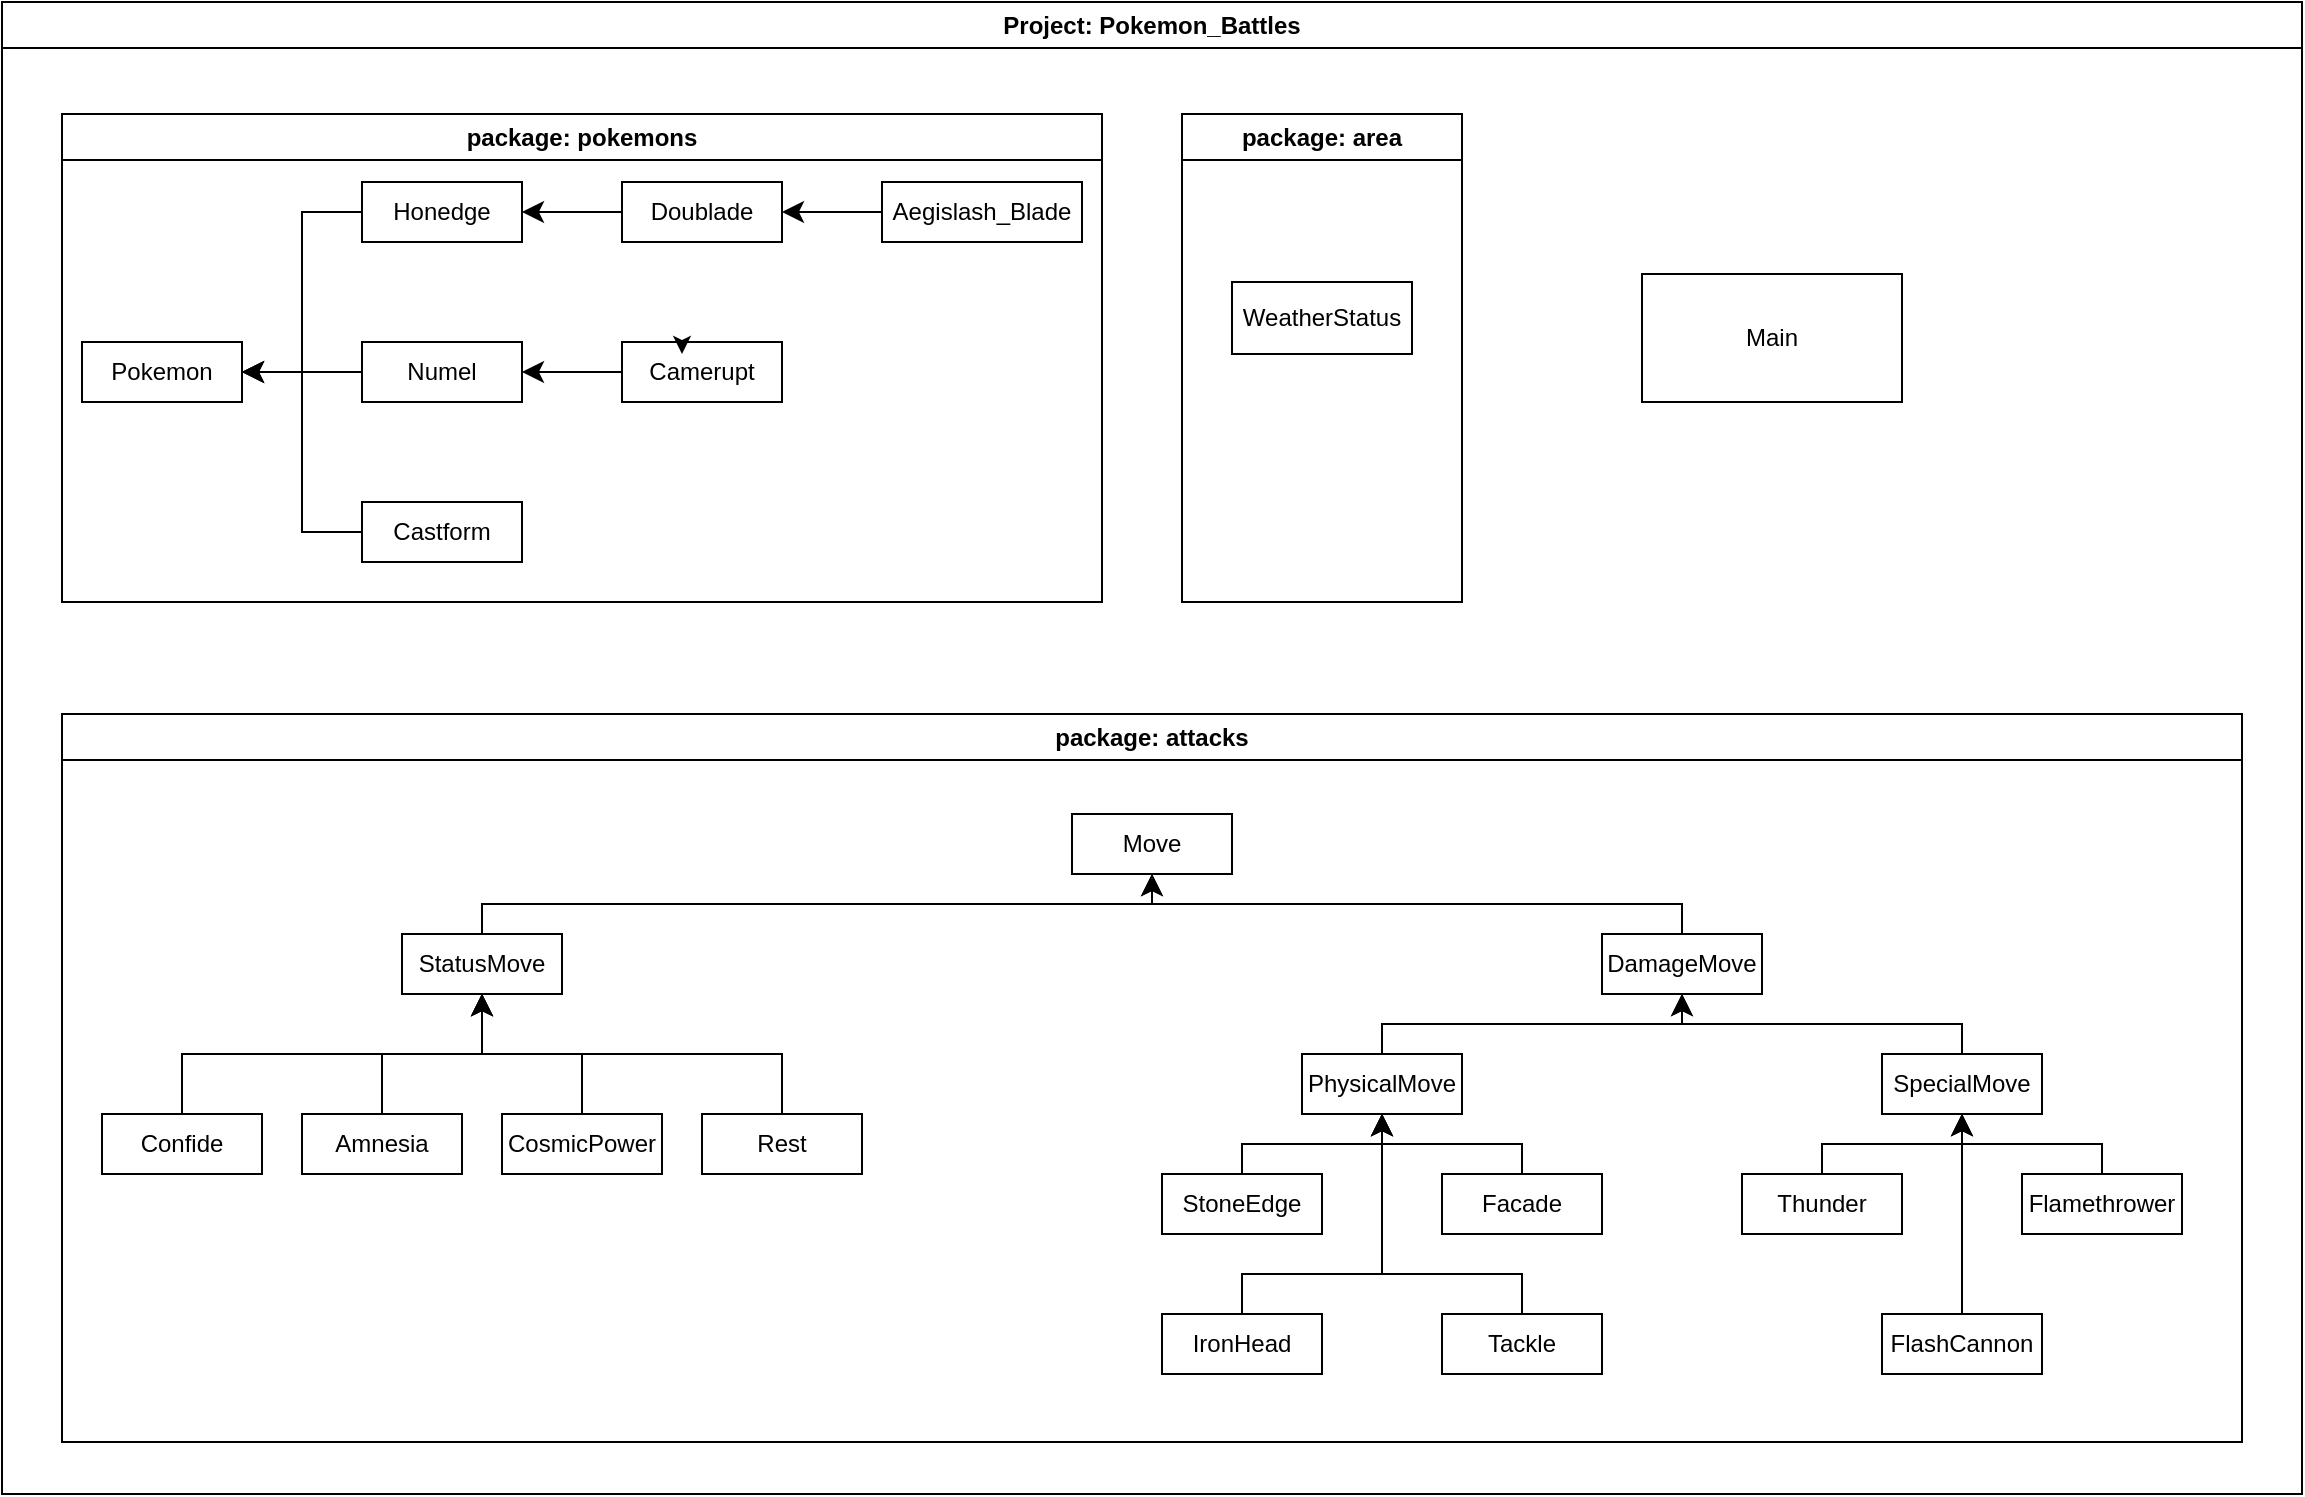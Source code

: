 <mxfile version="22.0.4" type="device">
  <diagram name="Страница — 1" id="5VBkMsGPJQ_v8e2kNSVR">
    <mxGraphModel dx="1500" dy="774" grid="1" gridSize="10" guides="1" tooltips="1" connect="1" arrows="1" fold="1" page="1" pageScale="1" pageWidth="1169" pageHeight="827" math="0" shadow="0">
      <root>
        <mxCell id="0" />
        <mxCell id="1" parent="0" />
        <mxCell id="2UvRARKPYpcAx_hyR-RR-8" value="Move" style="html=1;whiteSpace=wrap;" parent="1" vertex="1">
          <mxGeometry x="545" y="450" width="80" height="30" as="geometry" />
        </mxCell>
        <mxCell id="2UvRARKPYpcAx_hyR-RR-51" value="" style="edgeStyle=elbowEdgeStyle;elbow=vertical;endArrow=classic;html=1;curved=0;rounded=0;endSize=8;startSize=8;exitX=0.5;exitY=0;exitDx=0;exitDy=0;entryX=0.5;entryY=1;entryDx=0;entryDy=0;" parent="1" source="2UvRARKPYpcAx_hyR-RR-13" target="2UvRARKPYpcAx_hyR-RR-8" edge="1">
          <mxGeometry width="50" height="50" relative="1" as="geometry">
            <mxPoint x="340" y="480" as="sourcePoint" />
            <mxPoint x="390" y="430" as="targetPoint" />
          </mxGeometry>
        </mxCell>
        <mxCell id="2UvRARKPYpcAx_hyR-RR-52" value="" style="edgeStyle=elbowEdgeStyle;elbow=vertical;endArrow=classic;html=1;curved=0;rounded=0;endSize=8;startSize=8;exitX=0.5;exitY=0;exitDx=0;exitDy=0;entryX=0.5;entryY=1;entryDx=0;entryDy=0;" parent="1" source="2UvRARKPYpcAx_hyR-RR-11" target="2UvRARKPYpcAx_hyR-RR-8" edge="1">
          <mxGeometry width="50" height="50" relative="1" as="geometry">
            <mxPoint x="730" y="430" as="sourcePoint" />
            <mxPoint x="780" y="380" as="targetPoint" />
          </mxGeometry>
        </mxCell>
        <mxCell id="2UvRARKPYpcAx_hyR-RR-64" value="Pokemon" style="html=1;whiteSpace=wrap;" parent="1" vertex="1">
          <mxGeometry x="50" y="214" width="80" height="30" as="geometry" />
        </mxCell>
        <mxCell id="2UvRARKPYpcAx_hyR-RR-65" value="Numel" style="html=1;whiteSpace=wrap;" parent="1" vertex="1">
          <mxGeometry x="190" y="214" width="80" height="30" as="geometry" />
        </mxCell>
        <mxCell id="2UvRARKPYpcAx_hyR-RR-66" value="Honedge" style="html=1;whiteSpace=wrap;" parent="1" vertex="1">
          <mxGeometry x="190" y="134" width="80" height="30" as="geometry" />
        </mxCell>
        <mxCell id="2UvRARKPYpcAx_hyR-RR-67" value="Castform" style="html=1;whiteSpace=wrap;" parent="1" vertex="1">
          <mxGeometry x="190" y="294" width="80" height="30" as="geometry" />
        </mxCell>
        <mxCell id="2UvRARKPYpcAx_hyR-RR-68" value="Doublade" style="html=1;whiteSpace=wrap;" parent="1" vertex="1">
          <mxGeometry x="320" y="134" width="80" height="30" as="geometry" />
        </mxCell>
        <mxCell id="2UvRARKPYpcAx_hyR-RR-69" value="Aegislash_Blade" style="html=1;whiteSpace=wrap;" parent="1" vertex="1">
          <mxGeometry x="450" y="134" width="100" height="30" as="geometry" />
        </mxCell>
        <mxCell id="2UvRARKPYpcAx_hyR-RR-71" value="Camerupt" style="html=1;whiteSpace=wrap;" parent="1" vertex="1">
          <mxGeometry x="320" y="214" width="80" height="30" as="geometry" />
        </mxCell>
        <mxCell id="2UvRARKPYpcAx_hyR-RR-73" value="" style="edgeStyle=elbowEdgeStyle;elbow=horizontal;endArrow=classic;html=1;curved=0;rounded=0;endSize=8;startSize=8;exitX=0;exitY=0.5;exitDx=0;exitDy=0;" parent="1" source="2UvRARKPYpcAx_hyR-RR-65" target="2UvRARKPYpcAx_hyR-RR-64" edge="1">
          <mxGeometry width="50" height="50" relative="1" as="geometry">
            <mxPoint x="330" y="224" as="sourcePoint" />
            <mxPoint x="380" y="174" as="targetPoint" />
          </mxGeometry>
        </mxCell>
        <mxCell id="2UvRARKPYpcAx_hyR-RR-74" value="" style="edgeStyle=elbowEdgeStyle;elbow=horizontal;endArrow=classic;html=1;curved=0;rounded=0;endSize=8;startSize=8;exitX=0;exitY=0.5;exitDx=0;exitDy=0;entryX=1;entryY=0.5;entryDx=0;entryDy=0;" parent="1" source="2UvRARKPYpcAx_hyR-RR-66" target="2UvRARKPYpcAx_hyR-RR-64" edge="1">
          <mxGeometry width="50" height="50" relative="1" as="geometry">
            <mxPoint x="90" y="174" as="sourcePoint" />
            <mxPoint x="140" y="124" as="targetPoint" />
          </mxGeometry>
        </mxCell>
        <mxCell id="2UvRARKPYpcAx_hyR-RR-75" value="" style="edgeStyle=elbowEdgeStyle;elbow=horizontal;endArrow=classic;html=1;curved=0;rounded=0;endSize=8;startSize=8;entryX=1;entryY=0.5;entryDx=0;entryDy=0;exitX=0;exitY=0.5;exitDx=0;exitDy=0;" parent="1" source="2UvRARKPYpcAx_hyR-RR-67" target="2UvRARKPYpcAx_hyR-RR-64" edge="1">
          <mxGeometry width="50" height="50" relative="1" as="geometry">
            <mxPoint x="130" y="334" as="sourcePoint" />
            <mxPoint x="180" y="284" as="targetPoint" />
          </mxGeometry>
        </mxCell>
        <mxCell id="2UvRARKPYpcAx_hyR-RR-76" value="" style="edgeStyle=elbowEdgeStyle;elbow=horizontal;endArrow=classic;html=1;curved=0;rounded=0;endSize=8;startSize=8;exitX=0;exitY=0.5;exitDx=0;exitDy=0;entryX=1;entryY=0.5;entryDx=0;entryDy=0;" parent="1" source="2UvRARKPYpcAx_hyR-RR-71" target="2UvRARKPYpcAx_hyR-RR-65" edge="1">
          <mxGeometry width="50" height="50" relative="1" as="geometry">
            <mxPoint x="350" y="334" as="sourcePoint" />
            <mxPoint x="400" y="284" as="targetPoint" />
          </mxGeometry>
        </mxCell>
        <mxCell id="2UvRARKPYpcAx_hyR-RR-77" value="" style="edgeStyle=elbowEdgeStyle;elbow=horizontal;endArrow=classic;html=1;curved=0;rounded=0;endSize=8;startSize=8;exitX=0;exitY=0.5;exitDx=0;exitDy=0;entryX=1;entryY=0.5;entryDx=0;entryDy=0;" parent="1" source="2UvRARKPYpcAx_hyR-RR-68" target="2UvRARKPYpcAx_hyR-RR-66" edge="1">
          <mxGeometry width="50" height="50" relative="1" as="geometry">
            <mxPoint x="420" y="244" as="sourcePoint" />
            <mxPoint x="470" y="194" as="targetPoint" />
          </mxGeometry>
        </mxCell>
        <mxCell id="2UvRARKPYpcAx_hyR-RR-78" value="" style="edgeStyle=elbowEdgeStyle;elbow=horizontal;endArrow=classic;html=1;curved=0;rounded=0;endSize=8;startSize=8;exitX=0;exitY=0.5;exitDx=0;exitDy=0;entryX=1;entryY=0.5;entryDx=0;entryDy=0;" parent="1" source="2UvRARKPYpcAx_hyR-RR-69" target="2UvRARKPYpcAx_hyR-RR-68" edge="1">
          <mxGeometry width="50" height="50" relative="1" as="geometry">
            <mxPoint x="450" y="234" as="sourcePoint" />
            <mxPoint x="500" y="184" as="targetPoint" />
          </mxGeometry>
        </mxCell>
        <mxCell id="2UvRARKPYpcAx_hyR-RR-82" value="Project: Pokemon_Battles" style="swimlane;whiteSpace=wrap;html=1;" parent="1" vertex="1">
          <mxGeometry x="10" y="44" width="1150" height="746" as="geometry" />
        </mxCell>
        <mxCell id="2UvRARKPYpcAx_hyR-RR-87" value="package: area" style="swimlane;whiteSpace=wrap;html=1;" parent="2UvRARKPYpcAx_hyR-RR-82" vertex="1">
          <mxGeometry x="590" y="56" width="140" height="244" as="geometry" />
        </mxCell>
        <mxCell id="2UvRARKPYpcAx_hyR-RR-86" value="WeatherStatus" style="html=1;whiteSpace=wrap;" parent="2UvRARKPYpcAx_hyR-RR-87" vertex="1">
          <mxGeometry x="25" y="84" width="90" height="36" as="geometry" />
        </mxCell>
        <mxCell id="2UvRARKPYpcAx_hyR-RR-88" value="Main" style="html=1;whiteSpace=wrap;" parent="2UvRARKPYpcAx_hyR-RR-82" vertex="1">
          <mxGeometry x="820" y="136" width="130" height="64" as="geometry" />
        </mxCell>
        <mxCell id="2UvRARKPYpcAx_hyR-RR-27" value="Confide" style="html=1;whiteSpace=wrap;" parent="2UvRARKPYpcAx_hyR-RR-82" vertex="1">
          <mxGeometry x="50" y="556" width="80" height="30" as="geometry" />
        </mxCell>
        <mxCell id="2UvRARKPYpcAx_hyR-RR-30" value="Amnesia" style="html=1;whiteSpace=wrap;" parent="2UvRARKPYpcAx_hyR-RR-82" vertex="1">
          <mxGeometry x="150" y="556" width="80" height="30" as="geometry" />
        </mxCell>
        <mxCell id="2UvRARKPYpcAx_hyR-RR-32" value="Rest" style="html=1;whiteSpace=wrap;" parent="2UvRARKPYpcAx_hyR-RR-82" vertex="1">
          <mxGeometry x="350" y="556" width="80" height="30" as="geometry" />
        </mxCell>
        <mxCell id="2UvRARKPYpcAx_hyR-RR-40" value="" style="edgeStyle=elbowEdgeStyle;elbow=vertical;endArrow=classic;html=1;curved=0;rounded=0;endSize=8;startSize=8;exitX=0.5;exitY=0;exitDx=0;exitDy=0;entryX=0.5;entryY=1;entryDx=0;entryDy=0;" parent="2UvRARKPYpcAx_hyR-RR-82" source="2UvRARKPYpcAx_hyR-RR-27" edge="1" target="2UvRARKPYpcAx_hyR-RR-13">
          <mxGeometry width="50" height="50" relative="1" as="geometry">
            <mxPoint x="130" y="596" as="sourcePoint" />
            <mxPoint x="190" y="496" as="targetPoint" />
          </mxGeometry>
        </mxCell>
        <mxCell id="2UvRARKPYpcAx_hyR-RR-42" value="" style="edgeStyle=elbowEdgeStyle;elbow=vertical;endArrow=classic;html=1;curved=0;rounded=0;endSize=8;startSize=8;exitX=0.5;exitY=0;exitDx=0;exitDy=0;entryX=0.5;entryY=1;entryDx=0;entryDy=0;" parent="2UvRARKPYpcAx_hyR-RR-82" source="2UvRARKPYpcAx_hyR-RR-32" target="2UvRARKPYpcAx_hyR-RR-13" edge="1">
          <mxGeometry width="50" height="50" relative="1" as="geometry">
            <mxPoint x="150" y="616" as="sourcePoint" />
            <mxPoint x="220" y="526" as="targetPoint" />
            <Array as="points" />
          </mxGeometry>
        </mxCell>
        <mxCell id="2UvRARKPYpcAx_hyR-RR-49" value="" style="edgeStyle=elbowEdgeStyle;elbow=vertical;endArrow=classic;html=1;curved=0;rounded=0;endSize=8;startSize=8;exitX=0.5;exitY=0;exitDx=0;exitDy=0;entryX=0.5;entryY=1;entryDx=0;entryDy=0;" parent="2UvRARKPYpcAx_hyR-RR-82" source="2UvRARKPYpcAx_hyR-RR-30" edge="1" target="2UvRARKPYpcAx_hyR-RR-13">
          <mxGeometry width="50" height="50" relative="1" as="geometry">
            <mxPoint x="120" y="636" as="sourcePoint" />
            <mxPoint x="230" y="516" as="targetPoint" />
          </mxGeometry>
        </mxCell>
        <mxCell id="2UvRARKPYpcAx_hyR-RR-80" value="package: pokemons" style="swimlane;whiteSpace=wrap;html=1;" parent="2UvRARKPYpcAx_hyR-RR-82" vertex="1">
          <mxGeometry x="30" y="56" width="520" height="244" as="geometry" />
        </mxCell>
        <mxCell id="2UvRARKPYpcAx_hyR-RR-79" value="package: attacks" style="swimlane;whiteSpace=wrap;html=1;" parent="2UvRARKPYpcAx_hyR-RR-82" vertex="1">
          <mxGeometry x="30" y="356" width="1090" height="364" as="geometry" />
        </mxCell>
        <mxCell id="2UvRARKPYpcAx_hyR-RR-31" value="CosmicPower" style="html=1;whiteSpace=wrap;" parent="2UvRARKPYpcAx_hyR-RR-79" vertex="1">
          <mxGeometry x="220" y="200" width="80" height="30" as="geometry" />
        </mxCell>
        <mxCell id="2UvRARKPYpcAx_hyR-RR-13" value="StatusMove" style="html=1;whiteSpace=wrap;" parent="2UvRARKPYpcAx_hyR-RR-79" vertex="1">
          <mxGeometry x="170" y="110" width="80" height="30" as="geometry" />
        </mxCell>
        <mxCell id="2UvRARKPYpcAx_hyR-RR-41" value="" style="edgeStyle=elbowEdgeStyle;elbow=vertical;endArrow=classic;html=1;curved=0;rounded=0;endSize=8;startSize=8;exitX=0.5;exitY=0;exitDx=0;exitDy=0;entryX=0.5;entryY=1;entryDx=0;entryDy=0;" parent="2UvRARKPYpcAx_hyR-RR-79" source="2UvRARKPYpcAx_hyR-RR-31" target="2UvRARKPYpcAx_hyR-RR-13" edge="1">
          <mxGeometry width="50" height="50" relative="1" as="geometry">
            <mxPoint x="110" y="250" as="sourcePoint" />
            <mxPoint x="180" y="160" as="targetPoint" />
            <Array as="points" />
          </mxGeometry>
        </mxCell>
        <mxCell id="2UvRARKPYpcAx_hyR-RR-16" value="PhysicalMove" style="html=1;whiteSpace=wrap;" parent="2UvRARKPYpcAx_hyR-RR-79" vertex="1">
          <mxGeometry x="620" y="170" width="80" height="30" as="geometry" />
        </mxCell>
        <mxCell id="2UvRARKPYpcAx_hyR-RR-53" value="Facade" style="html=1;whiteSpace=wrap;" parent="2UvRARKPYpcAx_hyR-RR-79" vertex="1">
          <mxGeometry x="690" y="230" width="80" height="30" as="geometry" />
        </mxCell>
        <mxCell id="2UvRARKPYpcAx_hyR-RR-58" value="Tackle" style="html=1;whiteSpace=wrap;" parent="2UvRARKPYpcAx_hyR-RR-79" vertex="1">
          <mxGeometry x="690" y="300" width="80" height="30" as="geometry" />
        </mxCell>
        <mxCell id="2UvRARKPYpcAx_hyR-RR-59" value="" style="edgeStyle=elbowEdgeStyle;elbow=vertical;endArrow=classic;html=1;curved=0;rounded=0;endSize=8;startSize=8;exitX=0.5;exitY=0;exitDx=0;exitDy=0;entryX=0.5;entryY=1;entryDx=0;entryDy=0;" parent="2UvRARKPYpcAx_hyR-RR-79" source="2UvRARKPYpcAx_hyR-RR-54" target="2UvRARKPYpcAx_hyR-RR-16" edge="1">
          <mxGeometry width="50" height="50" relative="1" as="geometry">
            <mxPoint x="530" y="220" as="sourcePoint" />
            <mxPoint x="580" y="170" as="targetPoint" />
          </mxGeometry>
        </mxCell>
        <mxCell id="2UvRARKPYpcAx_hyR-RR-60" value="" style="edgeStyle=elbowEdgeStyle;elbow=vertical;endArrow=classic;html=1;curved=0;rounded=0;endSize=8;startSize=8;entryX=0.5;entryY=1;entryDx=0;entryDy=0;" parent="2UvRARKPYpcAx_hyR-RR-79" source="2UvRARKPYpcAx_hyR-RR-53" target="2UvRARKPYpcAx_hyR-RR-16" edge="1">
          <mxGeometry width="50" height="50" relative="1" as="geometry">
            <mxPoint x="740" y="220" as="sourcePoint" />
            <mxPoint x="790" y="170" as="targetPoint" />
          </mxGeometry>
        </mxCell>
        <mxCell id="2UvRARKPYpcAx_hyR-RR-61" value="" style="edgeStyle=elbowEdgeStyle;elbow=vertical;endArrow=classic;html=1;curved=0;rounded=0;endSize=8;startSize=8;entryX=0.5;entryY=1;entryDx=0;entryDy=0;exitX=0.5;exitY=0;exitDx=0;exitDy=0;" parent="2UvRARKPYpcAx_hyR-RR-79" source="2UvRARKPYpcAx_hyR-RR-56" target="2UvRARKPYpcAx_hyR-RR-16" edge="1">
          <mxGeometry width="50" height="50" relative="1" as="geometry">
            <mxPoint x="470" y="259.289" as="sourcePoint" />
            <mxPoint x="470" y="209.289" as="targetPoint" />
            <Array as="points">
              <mxPoint x="560" y="280" />
            </Array>
          </mxGeometry>
        </mxCell>
        <mxCell id="2UvRARKPYpcAx_hyR-RR-62" value="" style="edgeStyle=elbowEdgeStyle;elbow=vertical;endArrow=classic;html=1;curved=0;rounded=0;endSize=8;startSize=8;exitX=0.5;exitY=0;exitDx=0;exitDy=0;" parent="2UvRARKPYpcAx_hyR-RR-79" source="2UvRARKPYpcAx_hyR-RR-58" target="2UvRARKPYpcAx_hyR-RR-16" edge="1">
          <mxGeometry width="50" height="50" relative="1" as="geometry">
            <mxPoint x="790" y="280" as="sourcePoint" />
            <mxPoint x="840" y="230" as="targetPoint" />
            <Array as="points">
              <mxPoint x="740" y="280" />
            </Array>
          </mxGeometry>
        </mxCell>
        <mxCell id="2UvRARKPYpcAx_hyR-RR-56" value="IronHead" style="html=1;whiteSpace=wrap;" parent="2UvRARKPYpcAx_hyR-RR-79" vertex="1">
          <mxGeometry x="550" y="300" width="80" height="30" as="geometry" />
        </mxCell>
        <mxCell id="2UvRARKPYpcAx_hyR-RR-54" value="StoneEdge" style="html=1;whiteSpace=wrap;" parent="2UvRARKPYpcAx_hyR-RR-79" vertex="1">
          <mxGeometry x="550" y="230" width="80" height="30" as="geometry" />
        </mxCell>
        <mxCell id="2UvRARKPYpcAx_hyR-RR-11" value="DamageMove" style="html=1;whiteSpace=wrap;" parent="2UvRARKPYpcAx_hyR-RR-79" vertex="1">
          <mxGeometry x="770" y="110" width="80" height="30" as="geometry" />
        </mxCell>
        <mxCell id="2UvRARKPYpcAx_hyR-RR-35" value="" style="edgeStyle=elbowEdgeStyle;elbow=vertical;endArrow=classic;html=1;curved=0;rounded=0;endSize=8;startSize=8;entryX=0.5;entryY=1;entryDx=0;entryDy=0;exitX=0.5;exitY=0;exitDx=0;exitDy=0;" parent="2UvRARKPYpcAx_hyR-RR-79" source="2UvRARKPYpcAx_hyR-RR-16" target="2UvRARKPYpcAx_hyR-RR-11" edge="1">
          <mxGeometry width="50" height="50" relative="1" as="geometry">
            <mxPoint x="820" y="170" as="sourcePoint" />
            <mxPoint x="1160" y="40" as="targetPoint" />
          </mxGeometry>
        </mxCell>
        <mxCell id="2UvRARKPYpcAx_hyR-RR-17" value="SpecialMove" style="html=1;whiteSpace=wrap;" parent="2UvRARKPYpcAx_hyR-RR-79" vertex="1">
          <mxGeometry x="910" y="170" width="80" height="30" as="geometry" />
        </mxCell>
        <mxCell id="2UvRARKPYpcAx_hyR-RR-36" value="" style="edgeStyle=elbowEdgeStyle;elbow=vertical;endArrow=classic;html=1;curved=0;rounded=0;endSize=8;startSize=8;exitX=0.5;exitY=0;exitDx=0;exitDy=0;entryX=0.5;entryY=1;entryDx=0;entryDy=0;" parent="2UvRARKPYpcAx_hyR-RR-79" source="2UvRARKPYpcAx_hyR-RR-17" target="2UvRARKPYpcAx_hyR-RR-11" edge="1">
          <mxGeometry width="50" height="50" relative="1" as="geometry">
            <mxPoint x="1110" y="90" as="sourcePoint" />
            <mxPoint x="1160" y="40" as="targetPoint" />
          </mxGeometry>
        </mxCell>
        <mxCell id="2UvRARKPYpcAx_hyR-RR-45" value="Flamethrower" style="html=1;whiteSpace=wrap;" parent="2UvRARKPYpcAx_hyR-RR-79" vertex="1">
          <mxGeometry x="980" y="230" width="80" height="30" as="geometry" />
        </mxCell>
        <mxCell id="2UvRARKPYpcAx_hyR-RR-50" value="" style="edgeStyle=elbowEdgeStyle;elbow=vertical;endArrow=classic;html=1;curved=0;rounded=0;endSize=8;startSize=8;exitX=0.5;exitY=0;exitDx=0;exitDy=0;entryX=0.5;entryY=1;entryDx=0;entryDy=0;" parent="2UvRARKPYpcAx_hyR-RR-79" source="2UvRARKPYpcAx_hyR-RR-45" target="2UvRARKPYpcAx_hyR-RR-17" edge="1">
          <mxGeometry width="50" height="50" relative="1" as="geometry">
            <mxPoint x="1070" y="220" as="sourcePoint" />
            <mxPoint x="1120" y="170" as="targetPoint" />
          </mxGeometry>
        </mxCell>
        <mxCell id="PSuLA41knzTdCBgGfqvX-4" value="Thunder" style="html=1;whiteSpace=wrap;" vertex="1" parent="2UvRARKPYpcAx_hyR-RR-79">
          <mxGeometry x="840" y="230" width="80" height="30" as="geometry" />
        </mxCell>
        <mxCell id="PSuLA41knzTdCBgGfqvX-5" value="FlashCannon" style="html=1;whiteSpace=wrap;" vertex="1" parent="2UvRARKPYpcAx_hyR-RR-79">
          <mxGeometry x="910" y="300" width="80" height="30" as="geometry" />
        </mxCell>
        <mxCell id="PSuLA41knzTdCBgGfqvX-8" value="" style="edgeStyle=elbowEdgeStyle;elbow=vertical;endArrow=classic;html=1;curved=0;rounded=0;endSize=8;startSize=8;entryX=0.5;entryY=1;entryDx=0;entryDy=0;exitX=0.5;exitY=0;exitDx=0;exitDy=0;" edge="1" parent="2UvRARKPYpcAx_hyR-RR-79" source="PSuLA41knzTdCBgGfqvX-4" target="2UvRARKPYpcAx_hyR-RR-17">
          <mxGeometry width="50" height="50" relative="1" as="geometry">
            <mxPoint x="900" y="250" as="sourcePoint" />
            <mxPoint x="950" y="200" as="targetPoint" />
          </mxGeometry>
        </mxCell>
        <mxCell id="PSuLA41knzTdCBgGfqvX-9" value="" style="edgeStyle=elbowEdgeStyle;elbow=vertical;endArrow=classic;html=1;curved=0;rounded=0;endSize=8;startSize=8;entryX=0.5;entryY=1;entryDx=0;entryDy=0;exitX=0.5;exitY=0;exitDx=0;exitDy=0;" edge="1" parent="2UvRARKPYpcAx_hyR-RR-79" source="PSuLA41knzTdCBgGfqvX-5" target="2UvRARKPYpcAx_hyR-RR-17">
          <mxGeometry width="50" height="50" relative="1" as="geometry">
            <mxPoint x="930" y="-50" as="sourcePoint" />
            <mxPoint x="980" y="-100" as="targetPoint" />
            <Array as="points">
              <mxPoint x="930" y="280" />
            </Array>
          </mxGeometry>
        </mxCell>
        <mxCell id="PSuLA41knzTdCBgGfqvX-2" style="edgeStyle=orthogonalEdgeStyle;rounded=0;orthogonalLoop=1;jettySize=auto;html=1;exitX=0.25;exitY=0;exitDx=0;exitDy=0;entryX=0.375;entryY=0.2;entryDx=0;entryDy=0;entryPerimeter=0;" edge="1" parent="1" source="2UvRARKPYpcAx_hyR-RR-71" target="2UvRARKPYpcAx_hyR-RR-71">
          <mxGeometry relative="1" as="geometry" />
        </mxCell>
      </root>
    </mxGraphModel>
  </diagram>
</mxfile>
